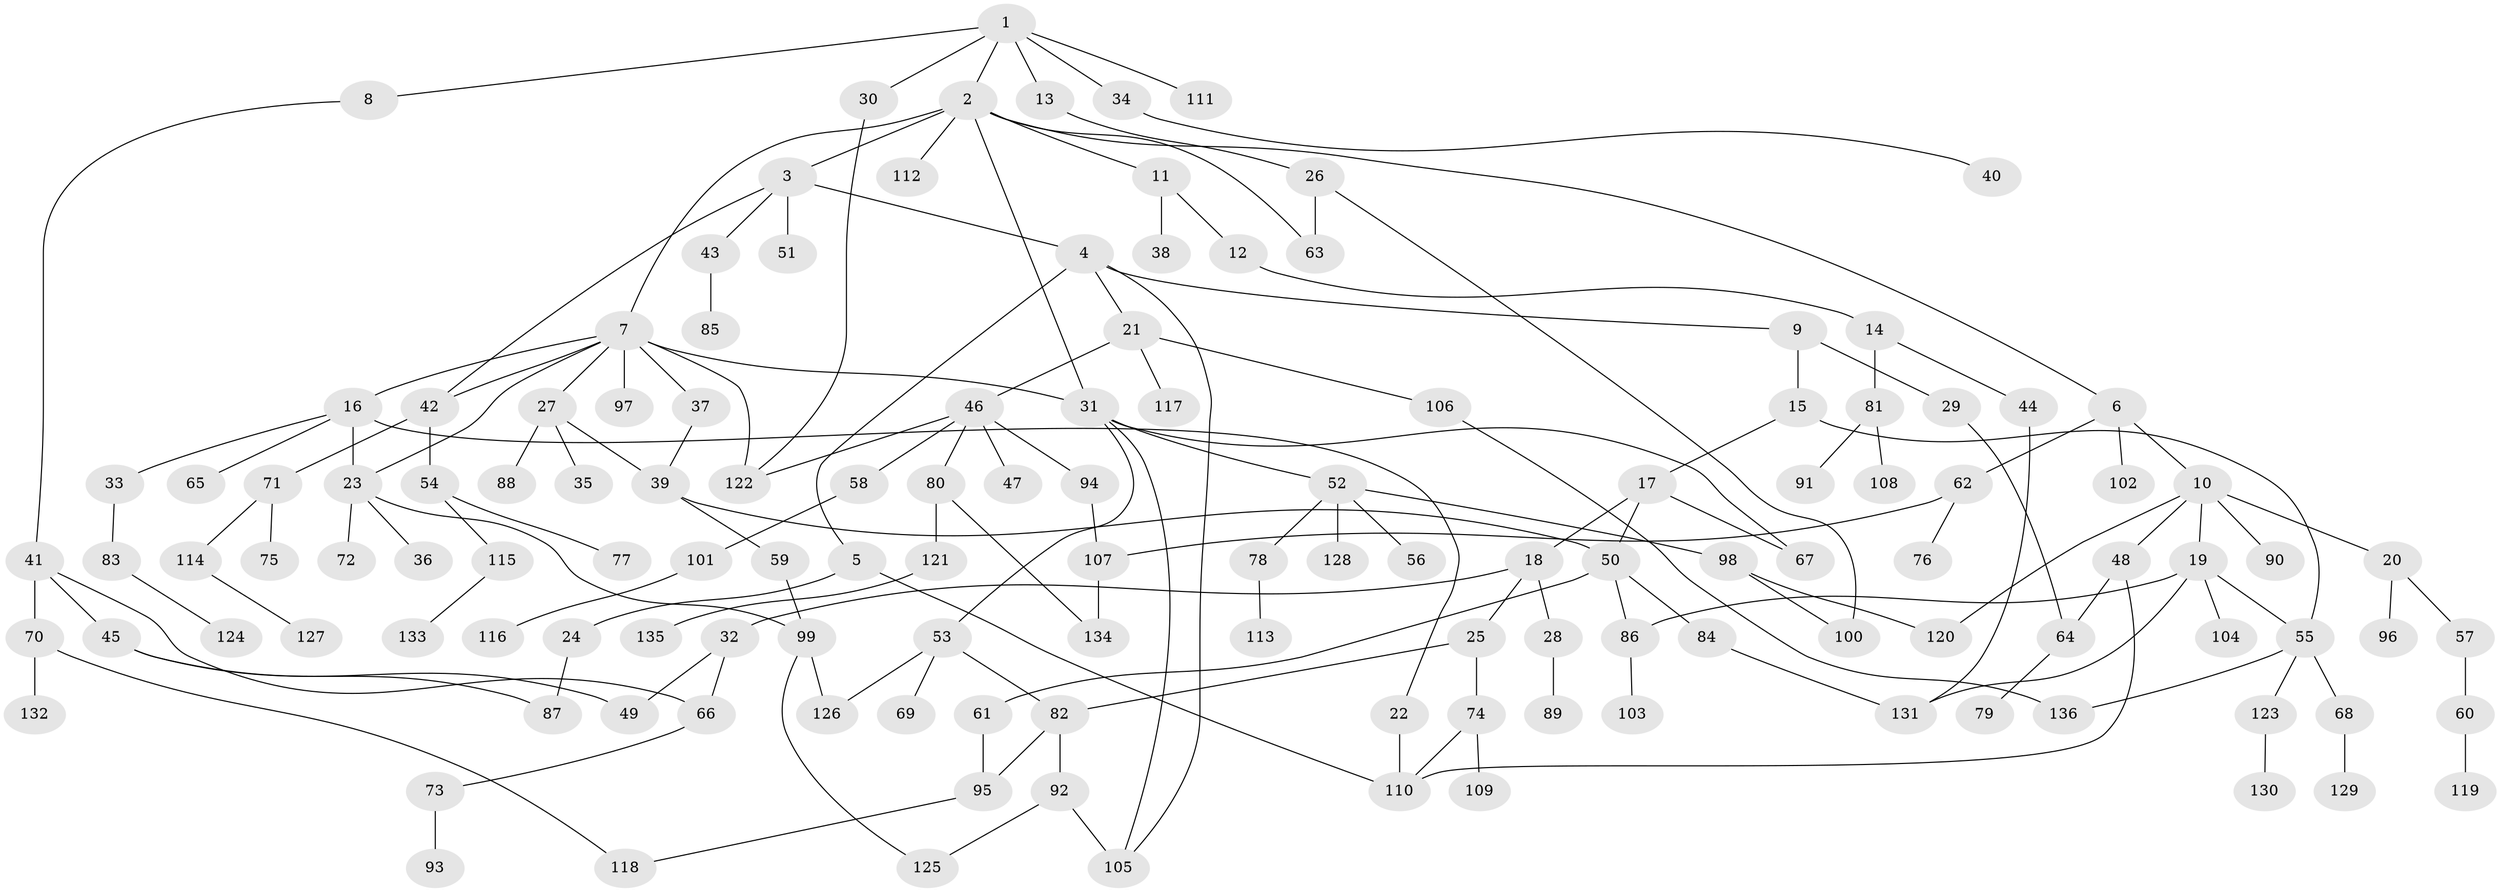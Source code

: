 // Generated by graph-tools (version 1.1) at 2025/34/03/09/25 02:34:10]
// undirected, 136 vertices, 168 edges
graph export_dot {
graph [start="1"]
  node [color=gray90,style=filled];
  1;
  2;
  3;
  4;
  5;
  6;
  7;
  8;
  9;
  10;
  11;
  12;
  13;
  14;
  15;
  16;
  17;
  18;
  19;
  20;
  21;
  22;
  23;
  24;
  25;
  26;
  27;
  28;
  29;
  30;
  31;
  32;
  33;
  34;
  35;
  36;
  37;
  38;
  39;
  40;
  41;
  42;
  43;
  44;
  45;
  46;
  47;
  48;
  49;
  50;
  51;
  52;
  53;
  54;
  55;
  56;
  57;
  58;
  59;
  60;
  61;
  62;
  63;
  64;
  65;
  66;
  67;
  68;
  69;
  70;
  71;
  72;
  73;
  74;
  75;
  76;
  77;
  78;
  79;
  80;
  81;
  82;
  83;
  84;
  85;
  86;
  87;
  88;
  89;
  90;
  91;
  92;
  93;
  94;
  95;
  96;
  97;
  98;
  99;
  100;
  101;
  102;
  103;
  104;
  105;
  106;
  107;
  108;
  109;
  110;
  111;
  112;
  113;
  114;
  115;
  116;
  117;
  118;
  119;
  120;
  121;
  122;
  123;
  124;
  125;
  126;
  127;
  128;
  129;
  130;
  131;
  132;
  133;
  134;
  135;
  136;
  1 -- 2;
  1 -- 8;
  1 -- 13;
  1 -- 30;
  1 -- 34;
  1 -- 111;
  2 -- 3;
  2 -- 6;
  2 -- 7;
  2 -- 11;
  2 -- 31;
  2 -- 63;
  2 -- 112;
  3 -- 4;
  3 -- 42;
  3 -- 43;
  3 -- 51;
  4 -- 5;
  4 -- 9;
  4 -- 21;
  4 -- 105;
  5 -- 24;
  5 -- 110;
  6 -- 10;
  6 -- 62;
  6 -- 102;
  7 -- 16;
  7 -- 23;
  7 -- 27;
  7 -- 37;
  7 -- 97;
  7 -- 122;
  7 -- 42;
  7 -- 31;
  8 -- 41;
  9 -- 15;
  9 -- 29;
  10 -- 19;
  10 -- 20;
  10 -- 48;
  10 -- 90;
  10 -- 120;
  11 -- 12;
  11 -- 38;
  12 -- 14;
  13 -- 26;
  14 -- 44;
  14 -- 81;
  15 -- 17;
  15 -- 55;
  16 -- 22;
  16 -- 33;
  16 -- 65;
  16 -- 23;
  17 -- 18;
  17 -- 50;
  17 -- 67;
  18 -- 25;
  18 -- 28;
  18 -- 32;
  19 -- 104;
  19 -- 131;
  19 -- 55;
  19 -- 86;
  20 -- 57;
  20 -- 96;
  21 -- 46;
  21 -- 106;
  21 -- 117;
  22 -- 110;
  23 -- 36;
  23 -- 72;
  23 -- 99;
  24 -- 87;
  25 -- 74;
  25 -- 82;
  26 -- 100;
  26 -- 63;
  27 -- 35;
  27 -- 39;
  27 -- 88;
  28 -- 89;
  29 -- 64;
  30 -- 122;
  31 -- 52;
  31 -- 53;
  31 -- 67;
  31 -- 105;
  32 -- 49;
  32 -- 66;
  33 -- 83;
  34 -- 40;
  37 -- 39;
  39 -- 59;
  39 -- 50;
  41 -- 45;
  41 -- 70;
  41 -- 66;
  42 -- 54;
  42 -- 71;
  43 -- 85;
  44 -- 131;
  45 -- 87;
  45 -- 49;
  46 -- 47;
  46 -- 58;
  46 -- 80;
  46 -- 94;
  46 -- 122;
  48 -- 64;
  48 -- 110;
  50 -- 61;
  50 -- 84;
  50 -- 86;
  52 -- 56;
  52 -- 78;
  52 -- 98;
  52 -- 128;
  53 -- 69;
  53 -- 126;
  53 -- 82;
  54 -- 77;
  54 -- 115;
  55 -- 68;
  55 -- 123;
  55 -- 136;
  57 -- 60;
  58 -- 101;
  59 -- 99;
  60 -- 119;
  61 -- 95;
  62 -- 76;
  62 -- 107;
  64 -- 79;
  66 -- 73;
  68 -- 129;
  70 -- 118;
  70 -- 132;
  71 -- 75;
  71 -- 114;
  73 -- 93;
  74 -- 109;
  74 -- 110;
  78 -- 113;
  80 -- 121;
  80 -- 134;
  81 -- 91;
  81 -- 108;
  82 -- 92;
  82 -- 95;
  83 -- 124;
  84 -- 131;
  86 -- 103;
  92 -- 125;
  92 -- 105;
  94 -- 107;
  95 -- 118;
  98 -- 120;
  98 -- 100;
  99 -- 125;
  99 -- 126;
  101 -- 116;
  106 -- 136;
  107 -- 134;
  114 -- 127;
  115 -- 133;
  121 -- 135;
  123 -- 130;
}
